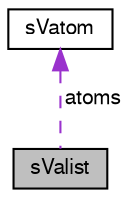 digraph "sValist"
{
  edge [fontname="FreeSans",fontsize="10",labelfontname="FreeSans",labelfontsize="10"];
  node [fontname="FreeSans",fontsize="10",shape=record];
  Node1 [label="sValist",height=0.2,width=0.4,color="black", fillcolor="grey75", style="filled" fontcolor="black"];
  Node2 -> Node1 [dir="back",color="darkorchid3",fontsize="10",style="dashed",label=" atoms" ,fontname="FreeSans"];
  Node2 [label="sVatom",height=0.2,width=0.4,color="black", fillcolor="white", style="filled",URL="$structs_vatom.html",tooltip="Contains public data members for Vatom class/module."];
}
